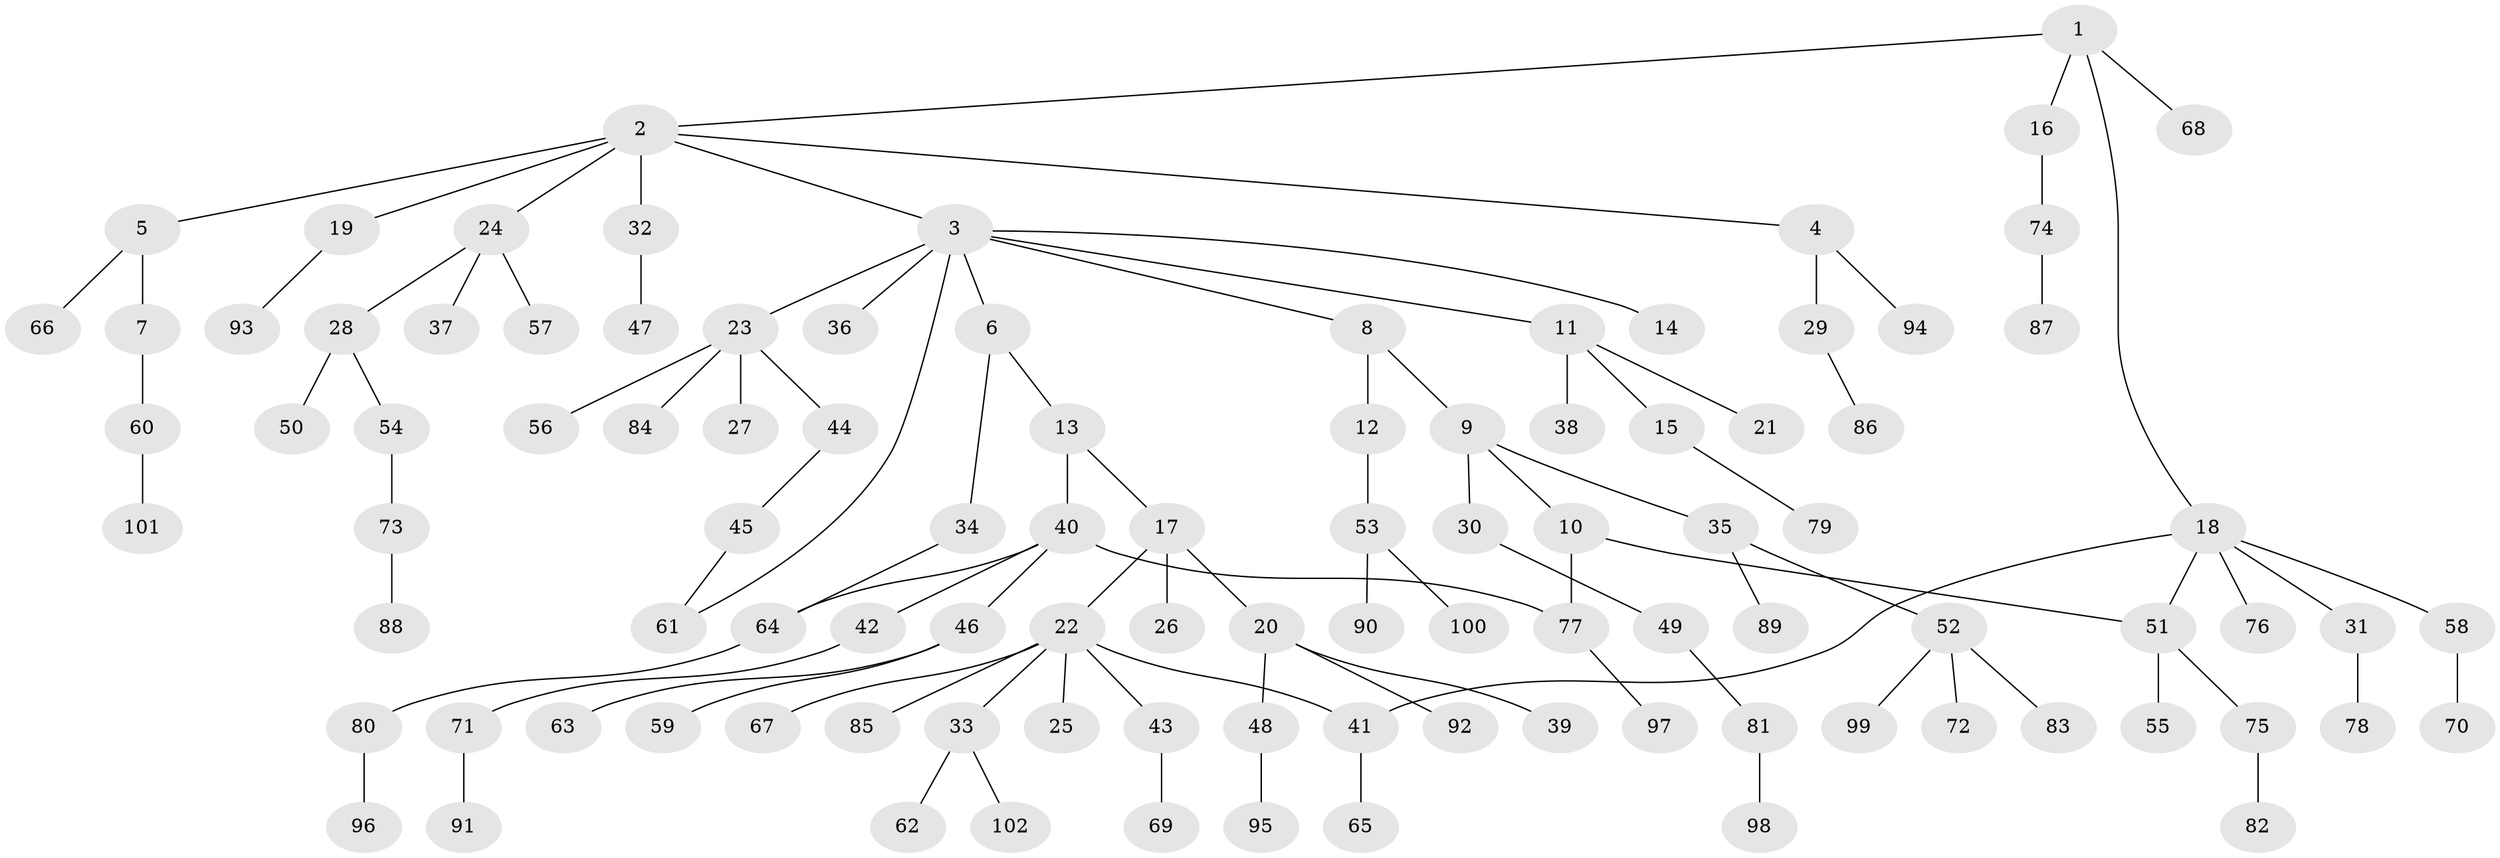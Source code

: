 // Generated by graph-tools (version 1.1) at 2025/10/02/27/25 16:10:52]
// undirected, 102 vertices, 106 edges
graph export_dot {
graph [start="1"]
  node [color=gray90,style=filled];
  1;
  2;
  3;
  4;
  5;
  6;
  7;
  8;
  9;
  10;
  11;
  12;
  13;
  14;
  15;
  16;
  17;
  18;
  19;
  20;
  21;
  22;
  23;
  24;
  25;
  26;
  27;
  28;
  29;
  30;
  31;
  32;
  33;
  34;
  35;
  36;
  37;
  38;
  39;
  40;
  41;
  42;
  43;
  44;
  45;
  46;
  47;
  48;
  49;
  50;
  51;
  52;
  53;
  54;
  55;
  56;
  57;
  58;
  59;
  60;
  61;
  62;
  63;
  64;
  65;
  66;
  67;
  68;
  69;
  70;
  71;
  72;
  73;
  74;
  75;
  76;
  77;
  78;
  79;
  80;
  81;
  82;
  83;
  84;
  85;
  86;
  87;
  88;
  89;
  90;
  91;
  92;
  93;
  94;
  95;
  96;
  97;
  98;
  99;
  100;
  101;
  102;
  1 -- 2;
  1 -- 16;
  1 -- 18;
  1 -- 68;
  2 -- 3;
  2 -- 4;
  2 -- 5;
  2 -- 19;
  2 -- 24;
  2 -- 32;
  3 -- 6;
  3 -- 8;
  3 -- 11;
  3 -- 14;
  3 -- 23;
  3 -- 36;
  3 -- 61;
  4 -- 29;
  4 -- 94;
  5 -- 7;
  5 -- 66;
  6 -- 13;
  6 -- 34;
  7 -- 60;
  8 -- 9;
  8 -- 12;
  9 -- 10;
  9 -- 30;
  9 -- 35;
  10 -- 51;
  10 -- 77;
  11 -- 15;
  11 -- 21;
  11 -- 38;
  12 -- 53;
  13 -- 17;
  13 -- 40;
  15 -- 79;
  16 -- 74;
  17 -- 20;
  17 -- 22;
  17 -- 26;
  18 -- 31;
  18 -- 41;
  18 -- 58;
  18 -- 76;
  18 -- 51;
  19 -- 93;
  20 -- 39;
  20 -- 48;
  20 -- 92;
  22 -- 25;
  22 -- 33;
  22 -- 43;
  22 -- 67;
  22 -- 85;
  22 -- 41;
  23 -- 27;
  23 -- 44;
  23 -- 56;
  23 -- 84;
  24 -- 28;
  24 -- 37;
  24 -- 57;
  28 -- 50;
  28 -- 54;
  29 -- 86;
  30 -- 49;
  31 -- 78;
  32 -- 47;
  33 -- 62;
  33 -- 102;
  34 -- 64;
  35 -- 52;
  35 -- 89;
  40 -- 42;
  40 -- 46;
  40 -- 64;
  40 -- 77;
  41 -- 65;
  42 -- 71;
  43 -- 69;
  44 -- 45;
  45 -- 61;
  46 -- 59;
  46 -- 63;
  48 -- 95;
  49 -- 81;
  51 -- 55;
  51 -- 75;
  52 -- 72;
  52 -- 83;
  52 -- 99;
  53 -- 90;
  53 -- 100;
  54 -- 73;
  58 -- 70;
  60 -- 101;
  64 -- 80;
  71 -- 91;
  73 -- 88;
  74 -- 87;
  75 -- 82;
  77 -- 97;
  80 -- 96;
  81 -- 98;
}

